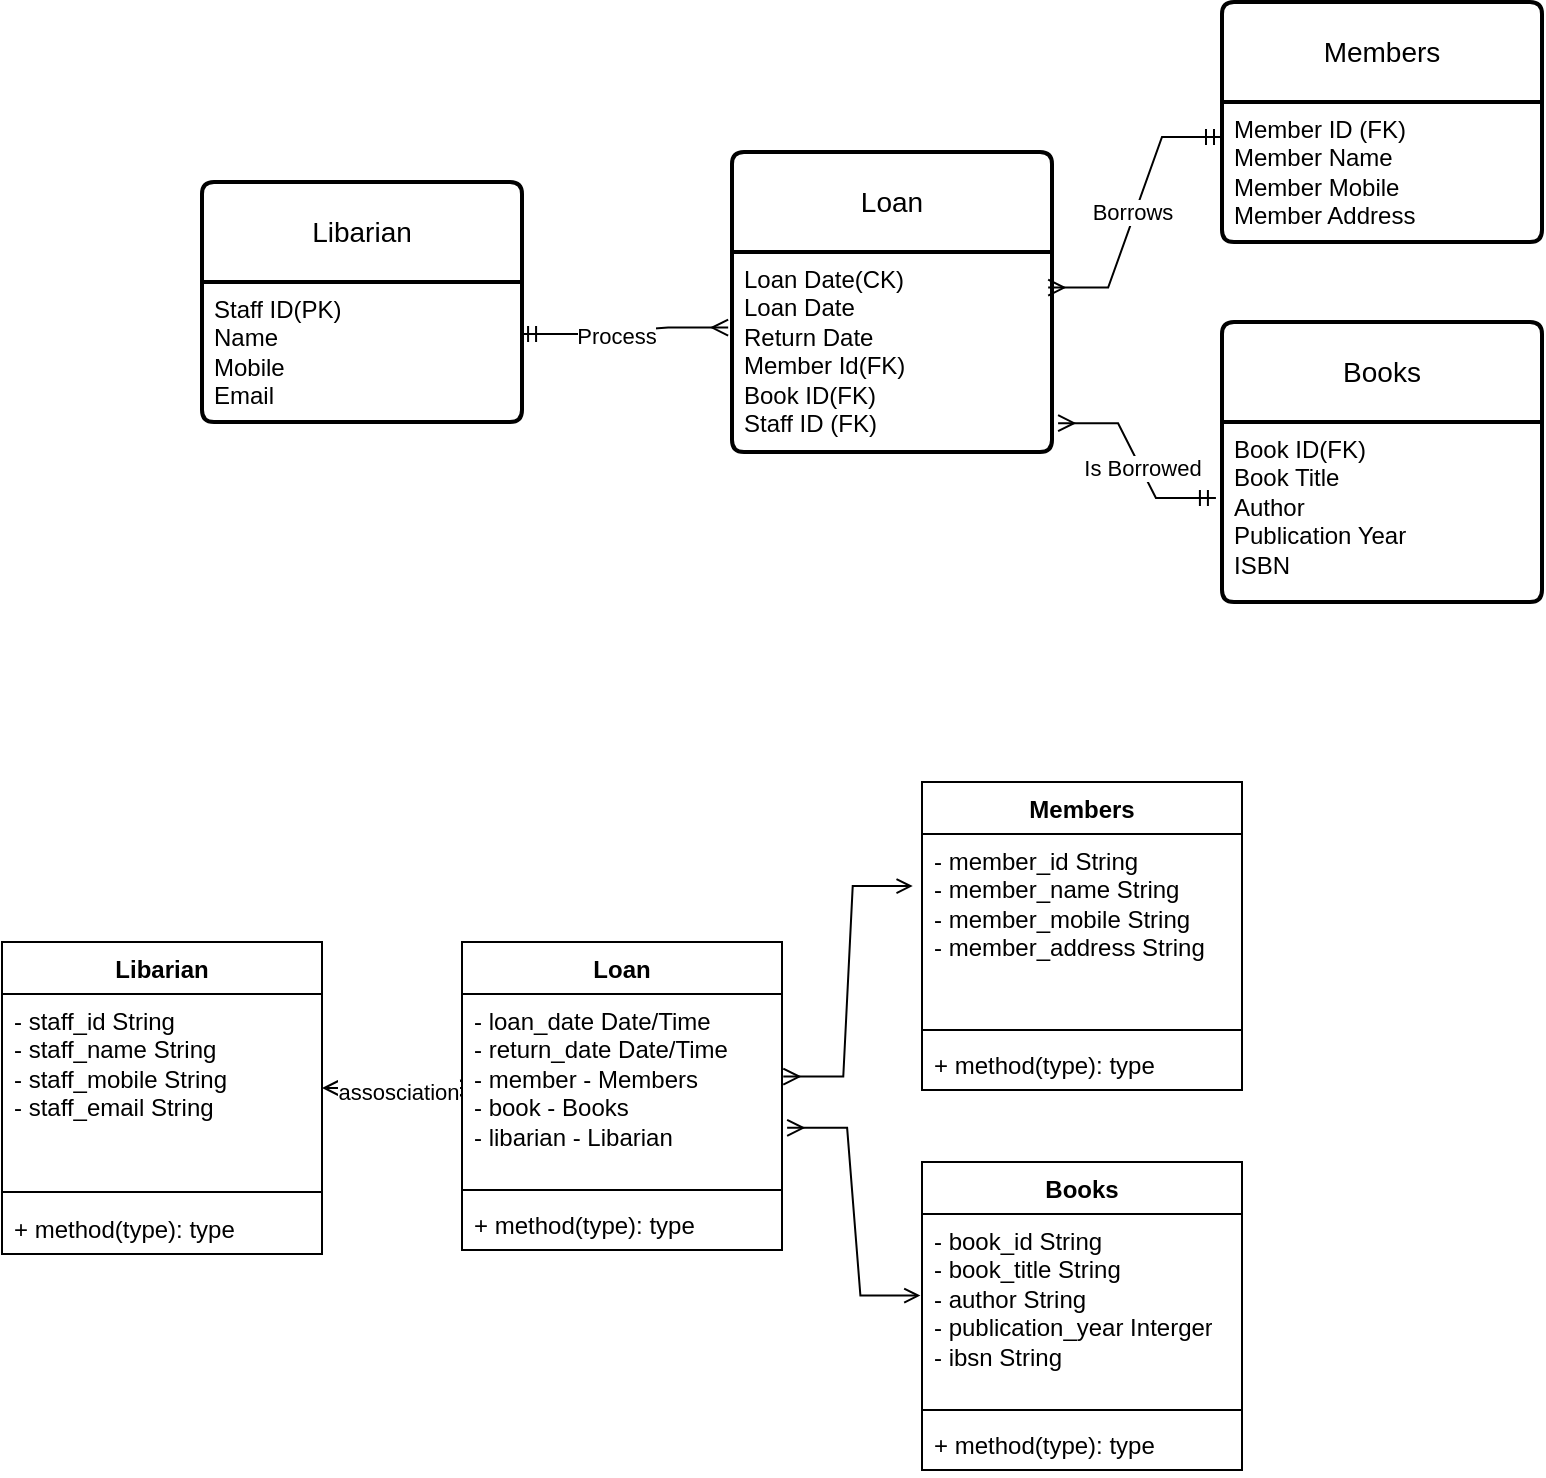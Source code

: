 <mxfile version="24.4.9" type="github">
  <diagram name="Page-1" id="__DIU5h5kTY2vrSWCCUe">
    <mxGraphModel dx="1787" dy="538" grid="1" gridSize="10" guides="1" tooltips="1" connect="1" arrows="1" fold="1" page="1" pageScale="1" pageWidth="850" pageHeight="1100" math="0" shadow="0">
      <root>
        <mxCell id="0" />
        <mxCell id="1" parent="0" />
        <mxCell id="IKmc-VJ2x0gXi0Ftxa_Y-1" value="Books" style="swimlane;childLayout=stackLayout;horizontal=1;startSize=50;horizontalStack=0;rounded=1;fontSize=14;fontStyle=0;strokeWidth=2;resizeParent=0;resizeLast=1;shadow=0;dashed=0;align=center;arcSize=4;whiteSpace=wrap;html=1;" vertex="1" parent="1">
          <mxGeometry x="510" y="320" width="160" height="140" as="geometry" />
        </mxCell>
        <mxCell id="IKmc-VJ2x0gXi0Ftxa_Y-2" value="Book ID(FK)&lt;div&gt;Book Title&lt;/div&gt;&lt;div&gt;Author&lt;/div&gt;&lt;div&gt;Publication Year&lt;/div&gt;&lt;div&gt;ISBN&lt;/div&gt;" style="align=left;strokeColor=none;fillColor=none;spacingLeft=4;fontSize=12;verticalAlign=top;resizable=0;rotatable=0;part=1;html=1;" vertex="1" parent="IKmc-VJ2x0gXi0Ftxa_Y-1">
          <mxGeometry y="50" width="160" height="90" as="geometry" />
        </mxCell>
        <mxCell id="IKmc-VJ2x0gXi0Ftxa_Y-3" value="Members" style="swimlane;childLayout=stackLayout;horizontal=1;startSize=50;horizontalStack=0;rounded=1;fontSize=14;fontStyle=0;strokeWidth=2;resizeParent=0;resizeLast=1;shadow=0;dashed=0;align=center;arcSize=4;whiteSpace=wrap;html=1;" vertex="1" parent="1">
          <mxGeometry x="510" y="160" width="160" height="120" as="geometry" />
        </mxCell>
        <mxCell id="IKmc-VJ2x0gXi0Ftxa_Y-4" value="Member ID (FK)&lt;div&gt;Member Name&amp;nbsp;&lt;/div&gt;&lt;div&gt;Member Mobile&lt;/div&gt;&lt;div&gt;Member Address&lt;/div&gt;" style="align=left;strokeColor=none;fillColor=none;spacingLeft=4;fontSize=12;verticalAlign=top;resizable=0;rotatable=0;part=1;html=1;" vertex="1" parent="IKmc-VJ2x0gXi0Ftxa_Y-3">
          <mxGeometry y="50" width="160" height="70" as="geometry" />
        </mxCell>
        <mxCell id="IKmc-VJ2x0gXi0Ftxa_Y-5" value="Loan" style="swimlane;childLayout=stackLayout;horizontal=1;startSize=50;horizontalStack=0;rounded=1;fontSize=14;fontStyle=0;strokeWidth=2;resizeParent=0;resizeLast=1;shadow=0;dashed=0;align=center;arcSize=4;whiteSpace=wrap;html=1;" vertex="1" parent="1">
          <mxGeometry x="265" y="235" width="160" height="150" as="geometry" />
        </mxCell>
        <mxCell id="IKmc-VJ2x0gXi0Ftxa_Y-6" value="&lt;div&gt;Loan Date(CK)&lt;/div&gt;Loan Date&lt;div&gt;Return Date&lt;/div&gt;&lt;div&gt;Member Id(FK)&lt;/div&gt;&lt;div&gt;Book ID(FK)&lt;/div&gt;&lt;div&gt;Staff ID (FK)&lt;/div&gt;" style="align=left;strokeColor=none;fillColor=none;spacingLeft=4;fontSize=12;verticalAlign=top;resizable=0;rotatable=0;part=1;html=1;" vertex="1" parent="IKmc-VJ2x0gXi0Ftxa_Y-5">
          <mxGeometry y="50" width="160" height="100" as="geometry" />
        </mxCell>
        <mxCell id="IKmc-VJ2x0gXi0Ftxa_Y-7" value="Libarian" style="swimlane;childLayout=stackLayout;horizontal=1;startSize=50;horizontalStack=0;rounded=1;fontSize=14;fontStyle=0;strokeWidth=2;resizeParent=0;resizeLast=1;shadow=0;dashed=0;align=center;arcSize=4;whiteSpace=wrap;html=1;" vertex="1" parent="1">
          <mxGeometry y="250" width="160" height="120" as="geometry" />
        </mxCell>
        <mxCell id="IKmc-VJ2x0gXi0Ftxa_Y-8" value="Staff ID(PK)&lt;div&gt;Name&amp;nbsp;&lt;/div&gt;&lt;div&gt;Mobile&lt;/div&gt;&lt;div&gt;Email&lt;/div&gt;" style="align=left;strokeColor=none;fillColor=none;spacingLeft=4;fontSize=12;verticalAlign=top;resizable=0;rotatable=0;part=1;html=1;" vertex="1" parent="IKmc-VJ2x0gXi0Ftxa_Y-7">
          <mxGeometry y="50" width="160" height="70" as="geometry" />
        </mxCell>
        <mxCell id="IKmc-VJ2x0gXi0Ftxa_Y-10" value="" style="edgeStyle=entityRelationEdgeStyle;fontSize=12;html=1;endArrow=ERmany;rounded=0;exitX=-0.019;exitY=0.422;exitDx=0;exitDy=0;entryX=1.019;entryY=0.856;entryDx=0;entryDy=0;entryPerimeter=0;exitPerimeter=0;endFill=0;startArrow=ERmandOne;startFill=0;" edge="1" parent="1" source="IKmc-VJ2x0gXi0Ftxa_Y-2" target="IKmc-VJ2x0gXi0Ftxa_Y-6">
          <mxGeometry width="100" height="100" relative="1" as="geometry">
            <mxPoint x="370" y="340" as="sourcePoint" />
            <mxPoint x="470" y="240" as="targetPoint" />
          </mxGeometry>
        </mxCell>
        <mxCell id="IKmc-VJ2x0gXi0Ftxa_Y-15" value="Is Borrowed" style="edgeLabel;html=1;align=center;verticalAlign=middle;resizable=0;points=[];" vertex="1" connectable="0" parent="IKmc-VJ2x0gXi0Ftxa_Y-10">
          <mxGeometry x="-0.075" relative="1" as="geometry">
            <mxPoint as="offset" />
          </mxGeometry>
        </mxCell>
        <mxCell id="IKmc-VJ2x0gXi0Ftxa_Y-11" value="" style="edgeStyle=entityRelationEdgeStyle;fontSize=12;html=1;endArrow=ERmany;rounded=0;entryX=0.988;entryY=0.178;entryDx=0;entryDy=0;entryPerimeter=0;exitX=0;exitY=0.25;exitDx=0;exitDy=0;endFill=0;startArrow=ERmandOne;startFill=0;" edge="1" parent="1" source="IKmc-VJ2x0gXi0Ftxa_Y-4" target="IKmc-VJ2x0gXi0Ftxa_Y-6">
          <mxGeometry width="100" height="100" relative="1" as="geometry">
            <mxPoint x="440" y="300" as="sourcePoint" />
            <mxPoint x="540" y="200" as="targetPoint" />
          </mxGeometry>
        </mxCell>
        <mxCell id="IKmc-VJ2x0gXi0Ftxa_Y-14" value="Borrows" style="edgeLabel;html=1;align=center;verticalAlign=middle;resizable=0;points=[];" vertex="1" connectable="0" parent="IKmc-VJ2x0gXi0Ftxa_Y-11">
          <mxGeometry x="0.001" y="-2" relative="1" as="geometry">
            <mxPoint as="offset" />
          </mxGeometry>
        </mxCell>
        <mxCell id="IKmc-VJ2x0gXi0Ftxa_Y-12" value="" style="edgeStyle=entityRelationEdgeStyle;fontSize=12;html=1;endArrow=ERmany;rounded=0;entryX=-0.012;entryY=0.378;entryDx=0;entryDy=0;entryPerimeter=0;exitX=0.994;exitY=0.371;exitDx=0;exitDy=0;exitPerimeter=0;endFill=0;startArrow=ERmandOne;startFill=0;" edge="1" parent="1" source="IKmc-VJ2x0gXi0Ftxa_Y-8" target="IKmc-VJ2x0gXi0Ftxa_Y-6">
          <mxGeometry width="100" height="100" relative="1" as="geometry">
            <mxPoint x="370" y="340" as="sourcePoint" />
            <mxPoint x="470" y="240" as="targetPoint" />
          </mxGeometry>
        </mxCell>
        <mxCell id="IKmc-VJ2x0gXi0Ftxa_Y-13" value="Process" style="edgeLabel;html=1;align=center;verticalAlign=middle;resizable=0;points=[];" vertex="1" connectable="0" parent="IKmc-VJ2x0gXi0Ftxa_Y-12">
          <mxGeometry x="-0.074" y="-2" relative="1" as="geometry">
            <mxPoint as="offset" />
          </mxGeometry>
        </mxCell>
        <mxCell id="IKmc-VJ2x0gXi0Ftxa_Y-16" value="Books" style="swimlane;fontStyle=1;align=center;verticalAlign=top;childLayout=stackLayout;horizontal=1;startSize=26;horizontalStack=0;resizeParent=1;resizeParentMax=0;resizeLast=0;collapsible=1;marginBottom=0;whiteSpace=wrap;html=1;" vertex="1" parent="1">
          <mxGeometry x="360" y="740" width="160" height="154" as="geometry" />
        </mxCell>
        <mxCell id="IKmc-VJ2x0gXi0Ftxa_Y-17" value="&lt;span style=&quot;text-wrap: nowrap;&quot;&gt;- book_id String&lt;/span&gt;&lt;div style=&quot;text-wrap: nowrap;&quot;&gt;- book_title&amp;nbsp;&lt;span style=&quot;background-color: initial;&quot;&gt;String&lt;/span&gt;&lt;/div&gt;&lt;div style=&quot;text-wrap: nowrap;&quot;&gt;- author&amp;nbsp;&lt;span style=&quot;background-color: initial;&quot;&gt;String&lt;/span&gt;&lt;/div&gt;&lt;div style=&quot;text-wrap: nowrap;&quot;&gt;- publication_year Interger&lt;/div&gt;&lt;div style=&quot;text-wrap: nowrap;&quot;&gt;- ibsn String&lt;/div&gt;" style="text;strokeColor=none;fillColor=none;align=left;verticalAlign=top;spacingLeft=4;spacingRight=4;overflow=hidden;rotatable=0;points=[[0,0.5],[1,0.5]];portConstraint=eastwest;whiteSpace=wrap;html=1;" vertex="1" parent="IKmc-VJ2x0gXi0Ftxa_Y-16">
          <mxGeometry y="26" width="160" height="94" as="geometry" />
        </mxCell>
        <mxCell id="IKmc-VJ2x0gXi0Ftxa_Y-18" value="" style="line;strokeWidth=1;fillColor=none;align=left;verticalAlign=middle;spacingTop=-1;spacingLeft=3;spacingRight=3;rotatable=0;labelPosition=right;points=[];portConstraint=eastwest;strokeColor=inherit;" vertex="1" parent="IKmc-VJ2x0gXi0Ftxa_Y-16">
          <mxGeometry y="120" width="160" height="8" as="geometry" />
        </mxCell>
        <mxCell id="IKmc-VJ2x0gXi0Ftxa_Y-19" value="+ method(type): type" style="text;strokeColor=none;fillColor=none;align=left;verticalAlign=top;spacingLeft=4;spacingRight=4;overflow=hidden;rotatable=0;points=[[0,0.5],[1,0.5]];portConstraint=eastwest;whiteSpace=wrap;html=1;" vertex="1" parent="IKmc-VJ2x0gXi0Ftxa_Y-16">
          <mxGeometry y="128" width="160" height="26" as="geometry" />
        </mxCell>
        <mxCell id="IKmc-VJ2x0gXi0Ftxa_Y-20" value="Members" style="swimlane;fontStyle=1;align=center;verticalAlign=top;childLayout=stackLayout;horizontal=1;startSize=26;horizontalStack=0;resizeParent=1;resizeParentMax=0;resizeLast=0;collapsible=1;marginBottom=0;whiteSpace=wrap;html=1;" vertex="1" parent="1">
          <mxGeometry x="360" y="550" width="160" height="154" as="geometry" />
        </mxCell>
        <mxCell id="IKmc-VJ2x0gXi0Ftxa_Y-21" value="&lt;span style=&quot;text-wrap: nowrap;&quot;&gt;- member_id String&lt;/span&gt;&lt;div style=&quot;text-wrap: nowrap;&quot;&gt;- member_name&amp;nbsp;&lt;span style=&quot;background-color: initial;&quot;&gt;String&lt;/span&gt;&lt;/div&gt;&lt;div style=&quot;text-wrap: nowrap;&quot;&gt;- member_mobile&amp;nbsp;&lt;span style=&quot;background-color: initial;&quot;&gt;String&lt;/span&gt;&lt;/div&gt;&lt;div style=&quot;text-wrap: nowrap;&quot;&gt;- member_address&amp;nbsp;&lt;span style=&quot;background-color: initial;&quot;&gt;String&lt;/span&gt;&lt;/div&gt;" style="text;strokeColor=none;fillColor=none;align=left;verticalAlign=top;spacingLeft=4;spacingRight=4;overflow=hidden;rotatable=0;points=[[0,0.5],[1,0.5]];portConstraint=eastwest;whiteSpace=wrap;html=1;" vertex="1" parent="IKmc-VJ2x0gXi0Ftxa_Y-20">
          <mxGeometry y="26" width="160" height="94" as="geometry" />
        </mxCell>
        <mxCell id="IKmc-VJ2x0gXi0Ftxa_Y-22" value="" style="line;strokeWidth=1;fillColor=none;align=left;verticalAlign=middle;spacingTop=-1;spacingLeft=3;spacingRight=3;rotatable=0;labelPosition=right;points=[];portConstraint=eastwest;strokeColor=inherit;" vertex="1" parent="IKmc-VJ2x0gXi0Ftxa_Y-20">
          <mxGeometry y="120" width="160" height="8" as="geometry" />
        </mxCell>
        <mxCell id="IKmc-VJ2x0gXi0Ftxa_Y-23" value="+ method(type): type" style="text;strokeColor=none;fillColor=none;align=left;verticalAlign=top;spacingLeft=4;spacingRight=4;overflow=hidden;rotatable=0;points=[[0,0.5],[1,0.5]];portConstraint=eastwest;whiteSpace=wrap;html=1;" vertex="1" parent="IKmc-VJ2x0gXi0Ftxa_Y-20">
          <mxGeometry y="128" width="160" height="26" as="geometry" />
        </mxCell>
        <mxCell id="IKmc-VJ2x0gXi0Ftxa_Y-24" value="Loan" style="swimlane;fontStyle=1;align=center;verticalAlign=top;childLayout=stackLayout;horizontal=1;startSize=26;horizontalStack=0;resizeParent=1;resizeParentMax=0;resizeLast=0;collapsible=1;marginBottom=0;whiteSpace=wrap;html=1;" vertex="1" parent="1">
          <mxGeometry x="130" y="630" width="160" height="154" as="geometry" />
        </mxCell>
        <mxCell id="IKmc-VJ2x0gXi0Ftxa_Y-25" value="&lt;div style=&quot;text-wrap: nowrap;&quot;&gt;- loan_date&amp;nbsp;&lt;span style=&quot;background-color: initial;&quot;&gt;Date/Time&lt;/span&gt;&lt;/div&gt;&lt;div style=&quot;text-wrap: nowrap;&quot;&gt;- return_date Date/Time&lt;/div&gt;&lt;div style=&quot;text-wrap: nowrap;&quot;&gt;- member - Members&lt;/div&gt;&lt;div style=&quot;text-wrap: nowrap;&quot;&gt;&lt;span style=&quot;background-color: initial;&quot;&gt;- book - Books&lt;/span&gt;&lt;/div&gt;&lt;div style=&quot;text-wrap: nowrap;&quot;&gt;- libarian - Libarian&lt;/div&gt;" style="text;strokeColor=none;fillColor=none;align=left;verticalAlign=top;spacingLeft=4;spacingRight=4;overflow=hidden;rotatable=0;points=[[0,0.5],[1,0.5]];portConstraint=eastwest;whiteSpace=wrap;html=1;" vertex="1" parent="IKmc-VJ2x0gXi0Ftxa_Y-24">
          <mxGeometry y="26" width="160" height="94" as="geometry" />
        </mxCell>
        <mxCell id="IKmc-VJ2x0gXi0Ftxa_Y-26" value="" style="line;strokeWidth=1;fillColor=none;align=left;verticalAlign=middle;spacingTop=-1;spacingLeft=3;spacingRight=3;rotatable=0;labelPosition=right;points=[];portConstraint=eastwest;strokeColor=inherit;" vertex="1" parent="IKmc-VJ2x0gXi0Ftxa_Y-24">
          <mxGeometry y="120" width="160" height="8" as="geometry" />
        </mxCell>
        <mxCell id="IKmc-VJ2x0gXi0Ftxa_Y-27" value="+ method(type): type" style="text;strokeColor=none;fillColor=none;align=left;verticalAlign=top;spacingLeft=4;spacingRight=4;overflow=hidden;rotatable=0;points=[[0,0.5],[1,0.5]];portConstraint=eastwest;whiteSpace=wrap;html=1;" vertex="1" parent="IKmc-VJ2x0gXi0Ftxa_Y-24">
          <mxGeometry y="128" width="160" height="26" as="geometry" />
        </mxCell>
        <mxCell id="IKmc-VJ2x0gXi0Ftxa_Y-28" value="Libarian" style="swimlane;fontStyle=1;align=center;verticalAlign=top;childLayout=stackLayout;horizontal=1;startSize=26;horizontalStack=0;resizeParent=1;resizeParentMax=0;resizeLast=0;collapsible=1;marginBottom=0;whiteSpace=wrap;html=1;" vertex="1" parent="1">
          <mxGeometry x="-100" y="630" width="160" height="156" as="geometry" />
        </mxCell>
        <mxCell id="IKmc-VJ2x0gXi0Ftxa_Y-29" value="- staff_id String&lt;div&gt;- staff_name String&lt;/div&gt;&lt;div&gt;- staff_mobile String&lt;/div&gt;&lt;div&gt;- staff_email String&lt;/div&gt;" style="text;strokeColor=none;fillColor=none;align=left;verticalAlign=top;spacingLeft=4;spacingRight=4;overflow=hidden;rotatable=0;points=[[0,0.5],[1,0.5]];portConstraint=eastwest;whiteSpace=wrap;html=1;" vertex="1" parent="IKmc-VJ2x0gXi0Ftxa_Y-28">
          <mxGeometry y="26" width="160" height="94" as="geometry" />
        </mxCell>
        <mxCell id="IKmc-VJ2x0gXi0Ftxa_Y-30" value="" style="line;strokeWidth=1;fillColor=none;align=left;verticalAlign=middle;spacingTop=-1;spacingLeft=3;spacingRight=3;rotatable=0;labelPosition=right;points=[];portConstraint=eastwest;strokeColor=inherit;" vertex="1" parent="IKmc-VJ2x0gXi0Ftxa_Y-28">
          <mxGeometry y="120" width="160" height="10" as="geometry" />
        </mxCell>
        <mxCell id="IKmc-VJ2x0gXi0Ftxa_Y-31" value="+ method(type): type" style="text;strokeColor=none;fillColor=none;align=left;verticalAlign=top;spacingLeft=4;spacingRight=4;overflow=hidden;rotatable=0;points=[[0,0.5],[1,0.5]];portConstraint=eastwest;whiteSpace=wrap;html=1;" vertex="1" parent="IKmc-VJ2x0gXi0Ftxa_Y-28">
          <mxGeometry y="130" width="160" height="26" as="geometry" />
        </mxCell>
        <mxCell id="IKmc-VJ2x0gXi0Ftxa_Y-32" value="" style="edgeStyle=entityRelationEdgeStyle;fontSize=12;html=1;endArrow=ERmany;endFill=0;rounded=0;entryX=0;entryY=0.5;entryDx=0;entryDy=0;exitX=1;exitY=0.5;exitDx=0;exitDy=0;startArrow=open;startFill=0;" edge="1" parent="1" source="IKmc-VJ2x0gXi0Ftxa_Y-29" target="IKmc-VJ2x0gXi0Ftxa_Y-25">
          <mxGeometry width="100" height="100" relative="1" as="geometry">
            <mxPoint x="130" y="630" as="sourcePoint" />
            <mxPoint x="230" y="530" as="targetPoint" />
          </mxGeometry>
        </mxCell>
        <mxCell id="IKmc-VJ2x0gXi0Ftxa_Y-36" value="assosciation" style="edgeLabel;html=1;align=center;verticalAlign=middle;resizable=0;points=[];" vertex="1" connectable="0" parent="IKmc-VJ2x0gXi0Ftxa_Y-32">
          <mxGeometry x="0.065" y="-2" relative="1" as="geometry">
            <mxPoint as="offset" />
          </mxGeometry>
        </mxCell>
        <mxCell id="IKmc-VJ2x0gXi0Ftxa_Y-34" value="" style="edgeStyle=entityRelationEdgeStyle;fontSize=12;html=1;endArrow=ERmany;endFill=0;rounded=0;entryX=1.004;entryY=0.439;entryDx=0;entryDy=0;entryPerimeter=0;exitX=-0.029;exitY=0.277;exitDx=0;exitDy=0;exitPerimeter=0;startArrow=open;startFill=0;" edge="1" parent="1" source="IKmc-VJ2x0gXi0Ftxa_Y-21" target="IKmc-VJ2x0gXi0Ftxa_Y-25">
          <mxGeometry width="100" height="100" relative="1" as="geometry">
            <mxPoint x="270" y="680" as="sourcePoint" />
            <mxPoint x="370" y="580" as="targetPoint" />
          </mxGeometry>
        </mxCell>
        <mxCell id="IKmc-VJ2x0gXi0Ftxa_Y-35" value="" style="edgeStyle=entityRelationEdgeStyle;fontSize=12;html=1;endArrow=ERmany;endFill=0;rounded=0;entryX=1.016;entryY=0.712;entryDx=0;entryDy=0;entryPerimeter=0;exitX=-0.005;exitY=0.434;exitDx=0;exitDy=0;exitPerimeter=0;startArrow=open;startFill=0;" edge="1" parent="1" source="IKmc-VJ2x0gXi0Ftxa_Y-17" target="IKmc-VJ2x0gXi0Ftxa_Y-25">
          <mxGeometry width="100" height="100" relative="1" as="geometry">
            <mxPoint x="240" y="910" as="sourcePoint" />
            <mxPoint x="340" y="810" as="targetPoint" />
          </mxGeometry>
        </mxCell>
      </root>
    </mxGraphModel>
  </diagram>
</mxfile>
